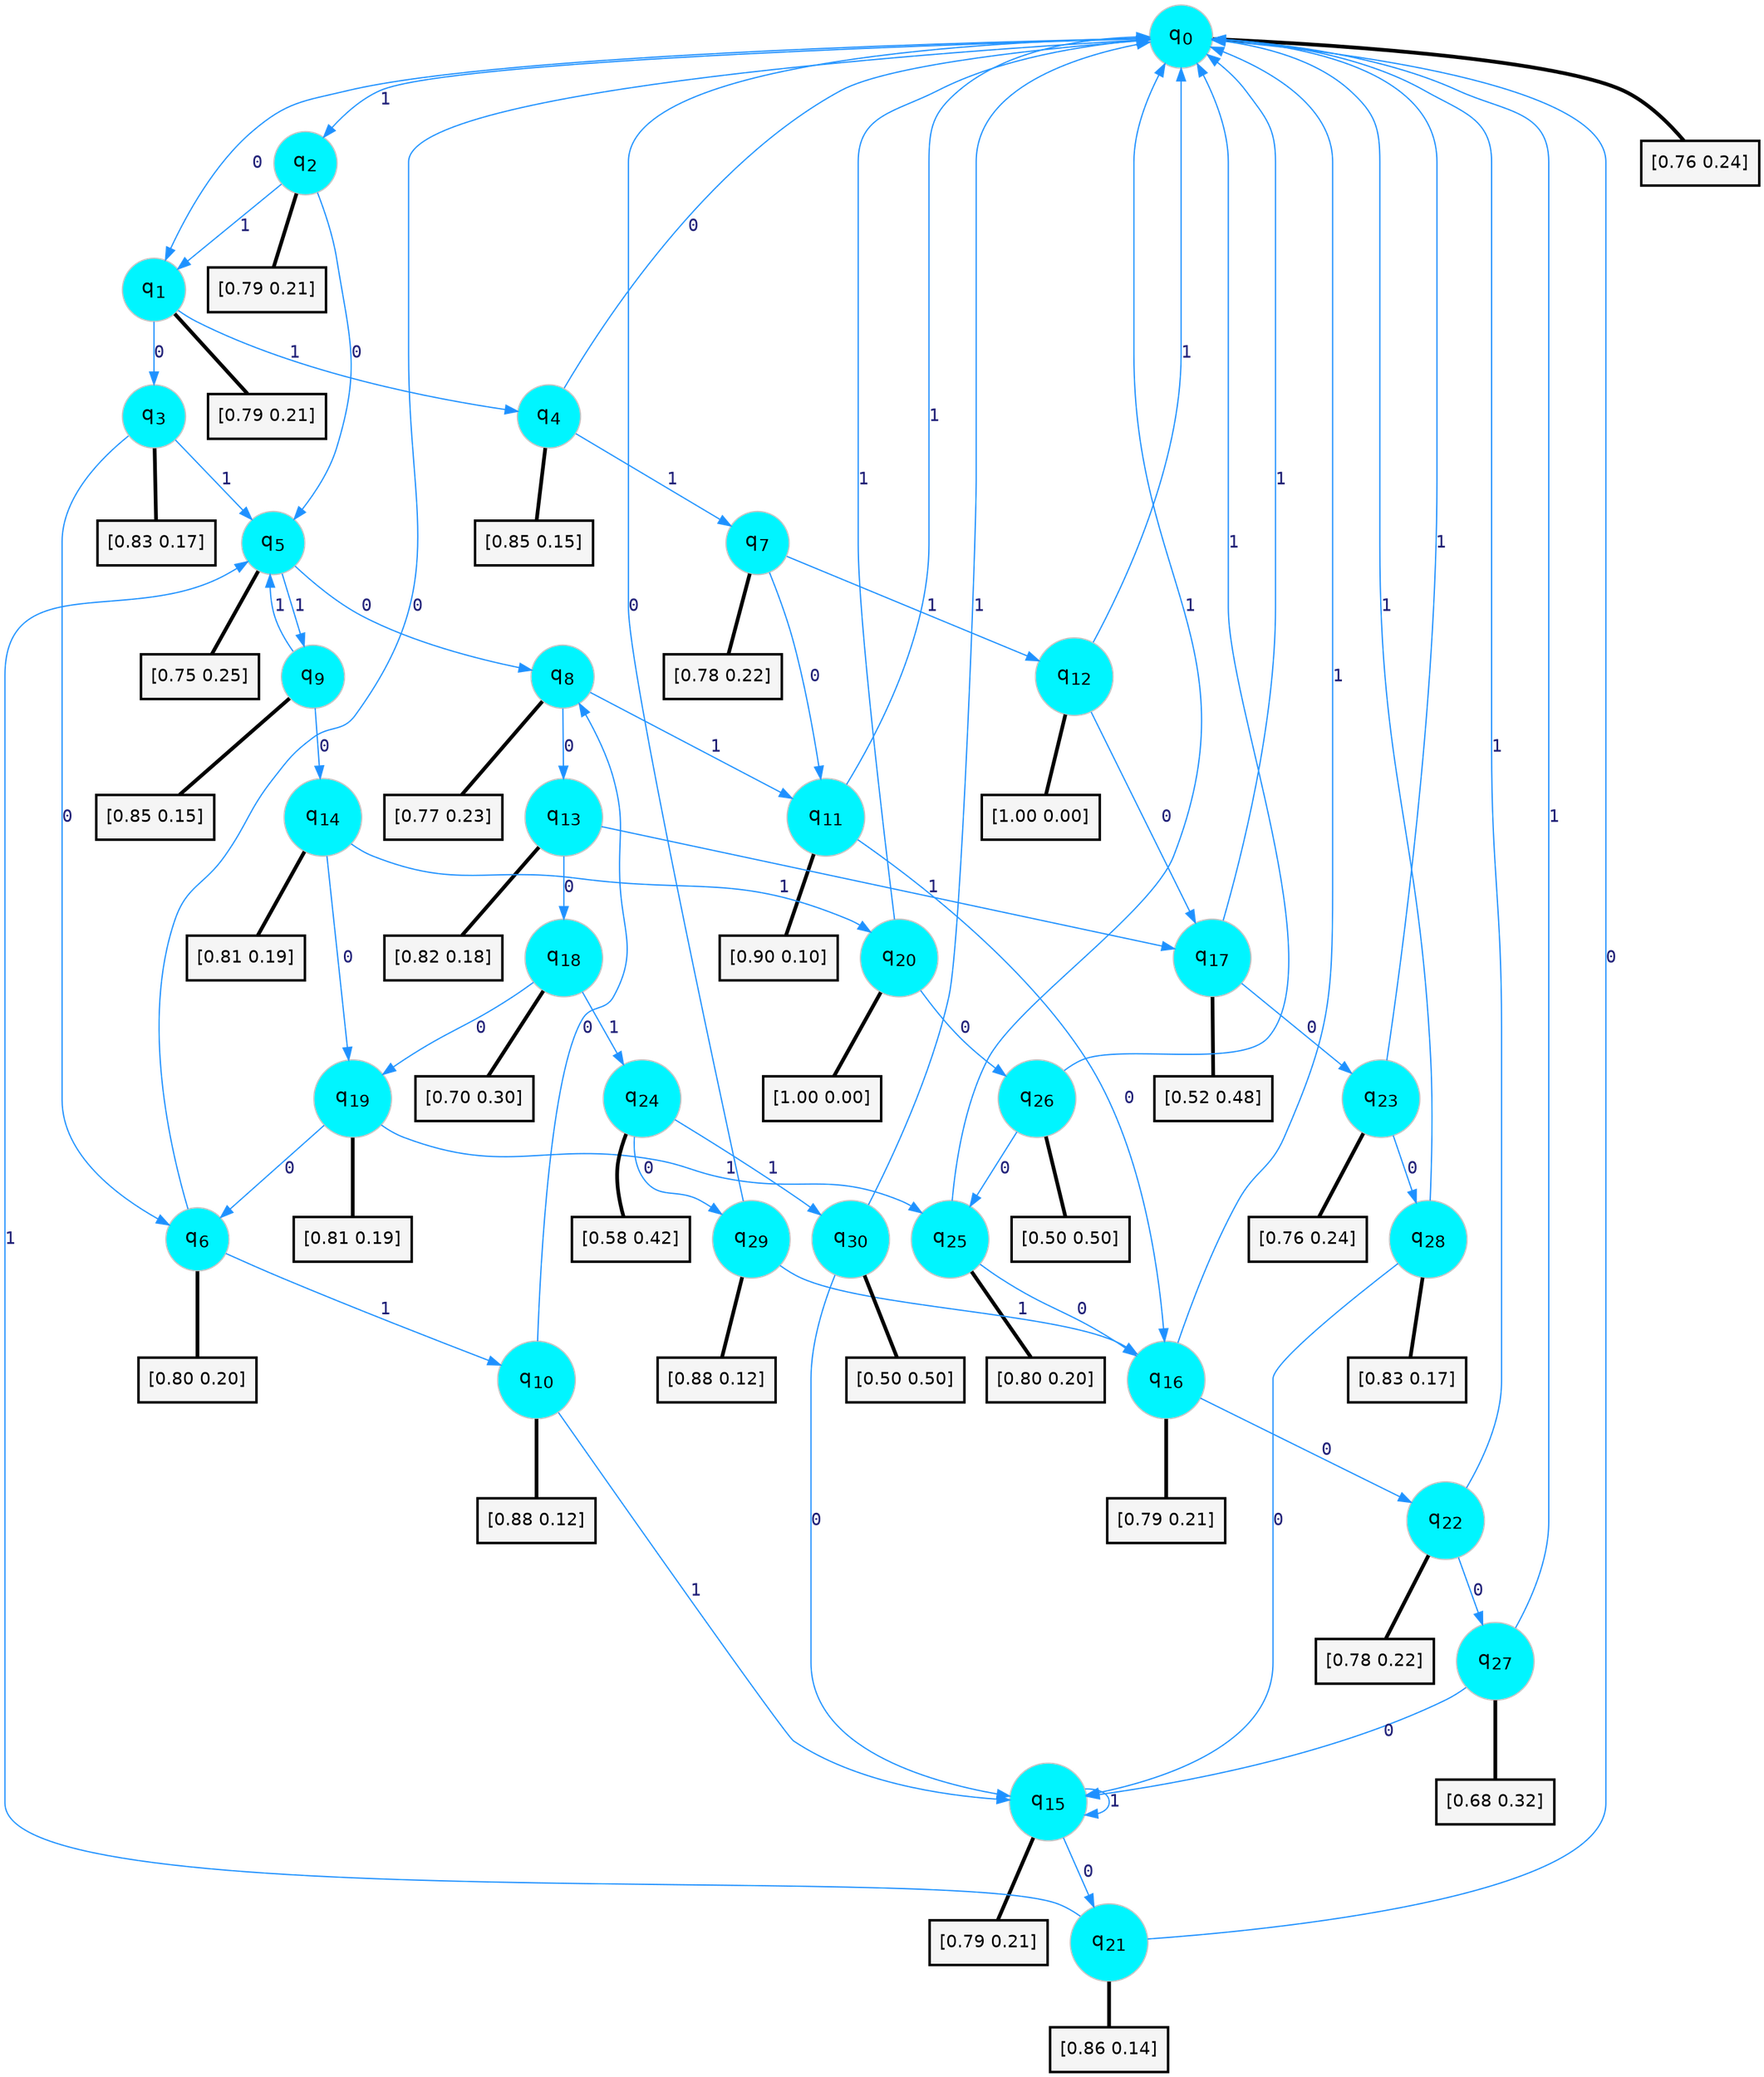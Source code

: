 digraph G {
graph [
bgcolor=transparent, dpi=300, rankdir=TD, size="40,25"];
node [
color=gray, fillcolor=turquoise1, fontcolor=black, fontname=Helvetica, fontsize=16, fontweight=bold, shape=circle, style=filled];
edge [
arrowsize=1, color=dodgerblue1, fontcolor=midnightblue, fontname=courier, fontweight=bold, penwidth=1, style=solid, weight=20];
0[label=<q<SUB>0</SUB>>];
1[label=<q<SUB>1</SUB>>];
2[label=<q<SUB>2</SUB>>];
3[label=<q<SUB>3</SUB>>];
4[label=<q<SUB>4</SUB>>];
5[label=<q<SUB>5</SUB>>];
6[label=<q<SUB>6</SUB>>];
7[label=<q<SUB>7</SUB>>];
8[label=<q<SUB>8</SUB>>];
9[label=<q<SUB>9</SUB>>];
10[label=<q<SUB>10</SUB>>];
11[label=<q<SUB>11</SUB>>];
12[label=<q<SUB>12</SUB>>];
13[label=<q<SUB>13</SUB>>];
14[label=<q<SUB>14</SUB>>];
15[label=<q<SUB>15</SUB>>];
16[label=<q<SUB>16</SUB>>];
17[label=<q<SUB>17</SUB>>];
18[label=<q<SUB>18</SUB>>];
19[label=<q<SUB>19</SUB>>];
20[label=<q<SUB>20</SUB>>];
21[label=<q<SUB>21</SUB>>];
22[label=<q<SUB>22</SUB>>];
23[label=<q<SUB>23</SUB>>];
24[label=<q<SUB>24</SUB>>];
25[label=<q<SUB>25</SUB>>];
26[label=<q<SUB>26</SUB>>];
27[label=<q<SUB>27</SUB>>];
28[label=<q<SUB>28</SUB>>];
29[label=<q<SUB>29</SUB>>];
30[label=<q<SUB>30</SUB>>];
31[label="[0.76 0.24]", shape=box,fontcolor=black, fontname=Helvetica, fontsize=14, penwidth=2, fillcolor=whitesmoke,color=black];
32[label="[0.79 0.21]", shape=box,fontcolor=black, fontname=Helvetica, fontsize=14, penwidth=2, fillcolor=whitesmoke,color=black];
33[label="[0.79 0.21]", shape=box,fontcolor=black, fontname=Helvetica, fontsize=14, penwidth=2, fillcolor=whitesmoke,color=black];
34[label="[0.83 0.17]", shape=box,fontcolor=black, fontname=Helvetica, fontsize=14, penwidth=2, fillcolor=whitesmoke,color=black];
35[label="[0.85 0.15]", shape=box,fontcolor=black, fontname=Helvetica, fontsize=14, penwidth=2, fillcolor=whitesmoke,color=black];
36[label="[0.75 0.25]", shape=box,fontcolor=black, fontname=Helvetica, fontsize=14, penwidth=2, fillcolor=whitesmoke,color=black];
37[label="[0.80 0.20]", shape=box,fontcolor=black, fontname=Helvetica, fontsize=14, penwidth=2, fillcolor=whitesmoke,color=black];
38[label="[0.78 0.22]", shape=box,fontcolor=black, fontname=Helvetica, fontsize=14, penwidth=2, fillcolor=whitesmoke,color=black];
39[label="[0.77 0.23]", shape=box,fontcolor=black, fontname=Helvetica, fontsize=14, penwidth=2, fillcolor=whitesmoke,color=black];
40[label="[0.85 0.15]", shape=box,fontcolor=black, fontname=Helvetica, fontsize=14, penwidth=2, fillcolor=whitesmoke,color=black];
41[label="[0.88 0.12]", shape=box,fontcolor=black, fontname=Helvetica, fontsize=14, penwidth=2, fillcolor=whitesmoke,color=black];
42[label="[0.90 0.10]", shape=box,fontcolor=black, fontname=Helvetica, fontsize=14, penwidth=2, fillcolor=whitesmoke,color=black];
43[label="[1.00 0.00]", shape=box,fontcolor=black, fontname=Helvetica, fontsize=14, penwidth=2, fillcolor=whitesmoke,color=black];
44[label="[0.82 0.18]", shape=box,fontcolor=black, fontname=Helvetica, fontsize=14, penwidth=2, fillcolor=whitesmoke,color=black];
45[label="[0.81 0.19]", shape=box,fontcolor=black, fontname=Helvetica, fontsize=14, penwidth=2, fillcolor=whitesmoke,color=black];
46[label="[0.79 0.21]", shape=box,fontcolor=black, fontname=Helvetica, fontsize=14, penwidth=2, fillcolor=whitesmoke,color=black];
47[label="[0.79 0.21]", shape=box,fontcolor=black, fontname=Helvetica, fontsize=14, penwidth=2, fillcolor=whitesmoke,color=black];
48[label="[0.52 0.48]", shape=box,fontcolor=black, fontname=Helvetica, fontsize=14, penwidth=2, fillcolor=whitesmoke,color=black];
49[label="[0.70 0.30]", shape=box,fontcolor=black, fontname=Helvetica, fontsize=14, penwidth=2, fillcolor=whitesmoke,color=black];
50[label="[0.81 0.19]", shape=box,fontcolor=black, fontname=Helvetica, fontsize=14, penwidth=2, fillcolor=whitesmoke,color=black];
51[label="[1.00 0.00]", shape=box,fontcolor=black, fontname=Helvetica, fontsize=14, penwidth=2, fillcolor=whitesmoke,color=black];
52[label="[0.86 0.14]", shape=box,fontcolor=black, fontname=Helvetica, fontsize=14, penwidth=2, fillcolor=whitesmoke,color=black];
53[label="[0.78 0.22]", shape=box,fontcolor=black, fontname=Helvetica, fontsize=14, penwidth=2, fillcolor=whitesmoke,color=black];
54[label="[0.76 0.24]", shape=box,fontcolor=black, fontname=Helvetica, fontsize=14, penwidth=2, fillcolor=whitesmoke,color=black];
55[label="[0.58 0.42]", shape=box,fontcolor=black, fontname=Helvetica, fontsize=14, penwidth=2, fillcolor=whitesmoke,color=black];
56[label="[0.80 0.20]", shape=box,fontcolor=black, fontname=Helvetica, fontsize=14, penwidth=2, fillcolor=whitesmoke,color=black];
57[label="[0.50 0.50]", shape=box,fontcolor=black, fontname=Helvetica, fontsize=14, penwidth=2, fillcolor=whitesmoke,color=black];
58[label="[0.68 0.32]", shape=box,fontcolor=black, fontname=Helvetica, fontsize=14, penwidth=2, fillcolor=whitesmoke,color=black];
59[label="[0.83 0.17]", shape=box,fontcolor=black, fontname=Helvetica, fontsize=14, penwidth=2, fillcolor=whitesmoke,color=black];
60[label="[0.88 0.12]", shape=box,fontcolor=black, fontname=Helvetica, fontsize=14, penwidth=2, fillcolor=whitesmoke,color=black];
61[label="[0.50 0.50]", shape=box,fontcolor=black, fontname=Helvetica, fontsize=14, penwidth=2, fillcolor=whitesmoke,color=black];
0->1 [label=0];
0->2 [label=1];
0->31 [arrowhead=none, penwidth=3,color=black];
1->3 [label=0];
1->4 [label=1];
1->32 [arrowhead=none, penwidth=3,color=black];
2->5 [label=0];
2->1 [label=1];
2->33 [arrowhead=none, penwidth=3,color=black];
3->6 [label=0];
3->5 [label=1];
3->34 [arrowhead=none, penwidth=3,color=black];
4->0 [label=0];
4->7 [label=1];
4->35 [arrowhead=none, penwidth=3,color=black];
5->8 [label=0];
5->9 [label=1];
5->36 [arrowhead=none, penwidth=3,color=black];
6->0 [label=0];
6->10 [label=1];
6->37 [arrowhead=none, penwidth=3,color=black];
7->11 [label=0];
7->12 [label=1];
7->38 [arrowhead=none, penwidth=3,color=black];
8->13 [label=0];
8->11 [label=1];
8->39 [arrowhead=none, penwidth=3,color=black];
9->14 [label=0];
9->5 [label=1];
9->40 [arrowhead=none, penwidth=3,color=black];
10->8 [label=0];
10->15 [label=1];
10->41 [arrowhead=none, penwidth=3,color=black];
11->16 [label=0];
11->0 [label=1];
11->42 [arrowhead=none, penwidth=3,color=black];
12->17 [label=0];
12->0 [label=1];
12->43 [arrowhead=none, penwidth=3,color=black];
13->18 [label=0];
13->17 [label=1];
13->44 [arrowhead=none, penwidth=3,color=black];
14->19 [label=0];
14->20 [label=1];
14->45 [arrowhead=none, penwidth=3,color=black];
15->21 [label=0];
15->15 [label=1];
15->46 [arrowhead=none, penwidth=3,color=black];
16->22 [label=0];
16->0 [label=1];
16->47 [arrowhead=none, penwidth=3,color=black];
17->23 [label=0];
17->0 [label=1];
17->48 [arrowhead=none, penwidth=3,color=black];
18->19 [label=0];
18->24 [label=1];
18->49 [arrowhead=none, penwidth=3,color=black];
19->6 [label=0];
19->25 [label=1];
19->50 [arrowhead=none, penwidth=3,color=black];
20->26 [label=0];
20->0 [label=1];
20->51 [arrowhead=none, penwidth=3,color=black];
21->0 [label=0];
21->5 [label=1];
21->52 [arrowhead=none, penwidth=3,color=black];
22->27 [label=0];
22->0 [label=1];
22->53 [arrowhead=none, penwidth=3,color=black];
23->28 [label=0];
23->0 [label=1];
23->54 [arrowhead=none, penwidth=3,color=black];
24->29 [label=0];
24->30 [label=1];
24->55 [arrowhead=none, penwidth=3,color=black];
25->16 [label=0];
25->0 [label=1];
25->56 [arrowhead=none, penwidth=3,color=black];
26->25 [label=0];
26->0 [label=1];
26->57 [arrowhead=none, penwidth=3,color=black];
27->15 [label=0];
27->0 [label=1];
27->58 [arrowhead=none, penwidth=3,color=black];
28->15 [label=0];
28->0 [label=1];
28->59 [arrowhead=none, penwidth=3,color=black];
29->0 [label=0];
29->16 [label=1];
29->60 [arrowhead=none, penwidth=3,color=black];
30->15 [label=0];
30->0 [label=1];
30->61 [arrowhead=none, penwidth=3,color=black];
}
